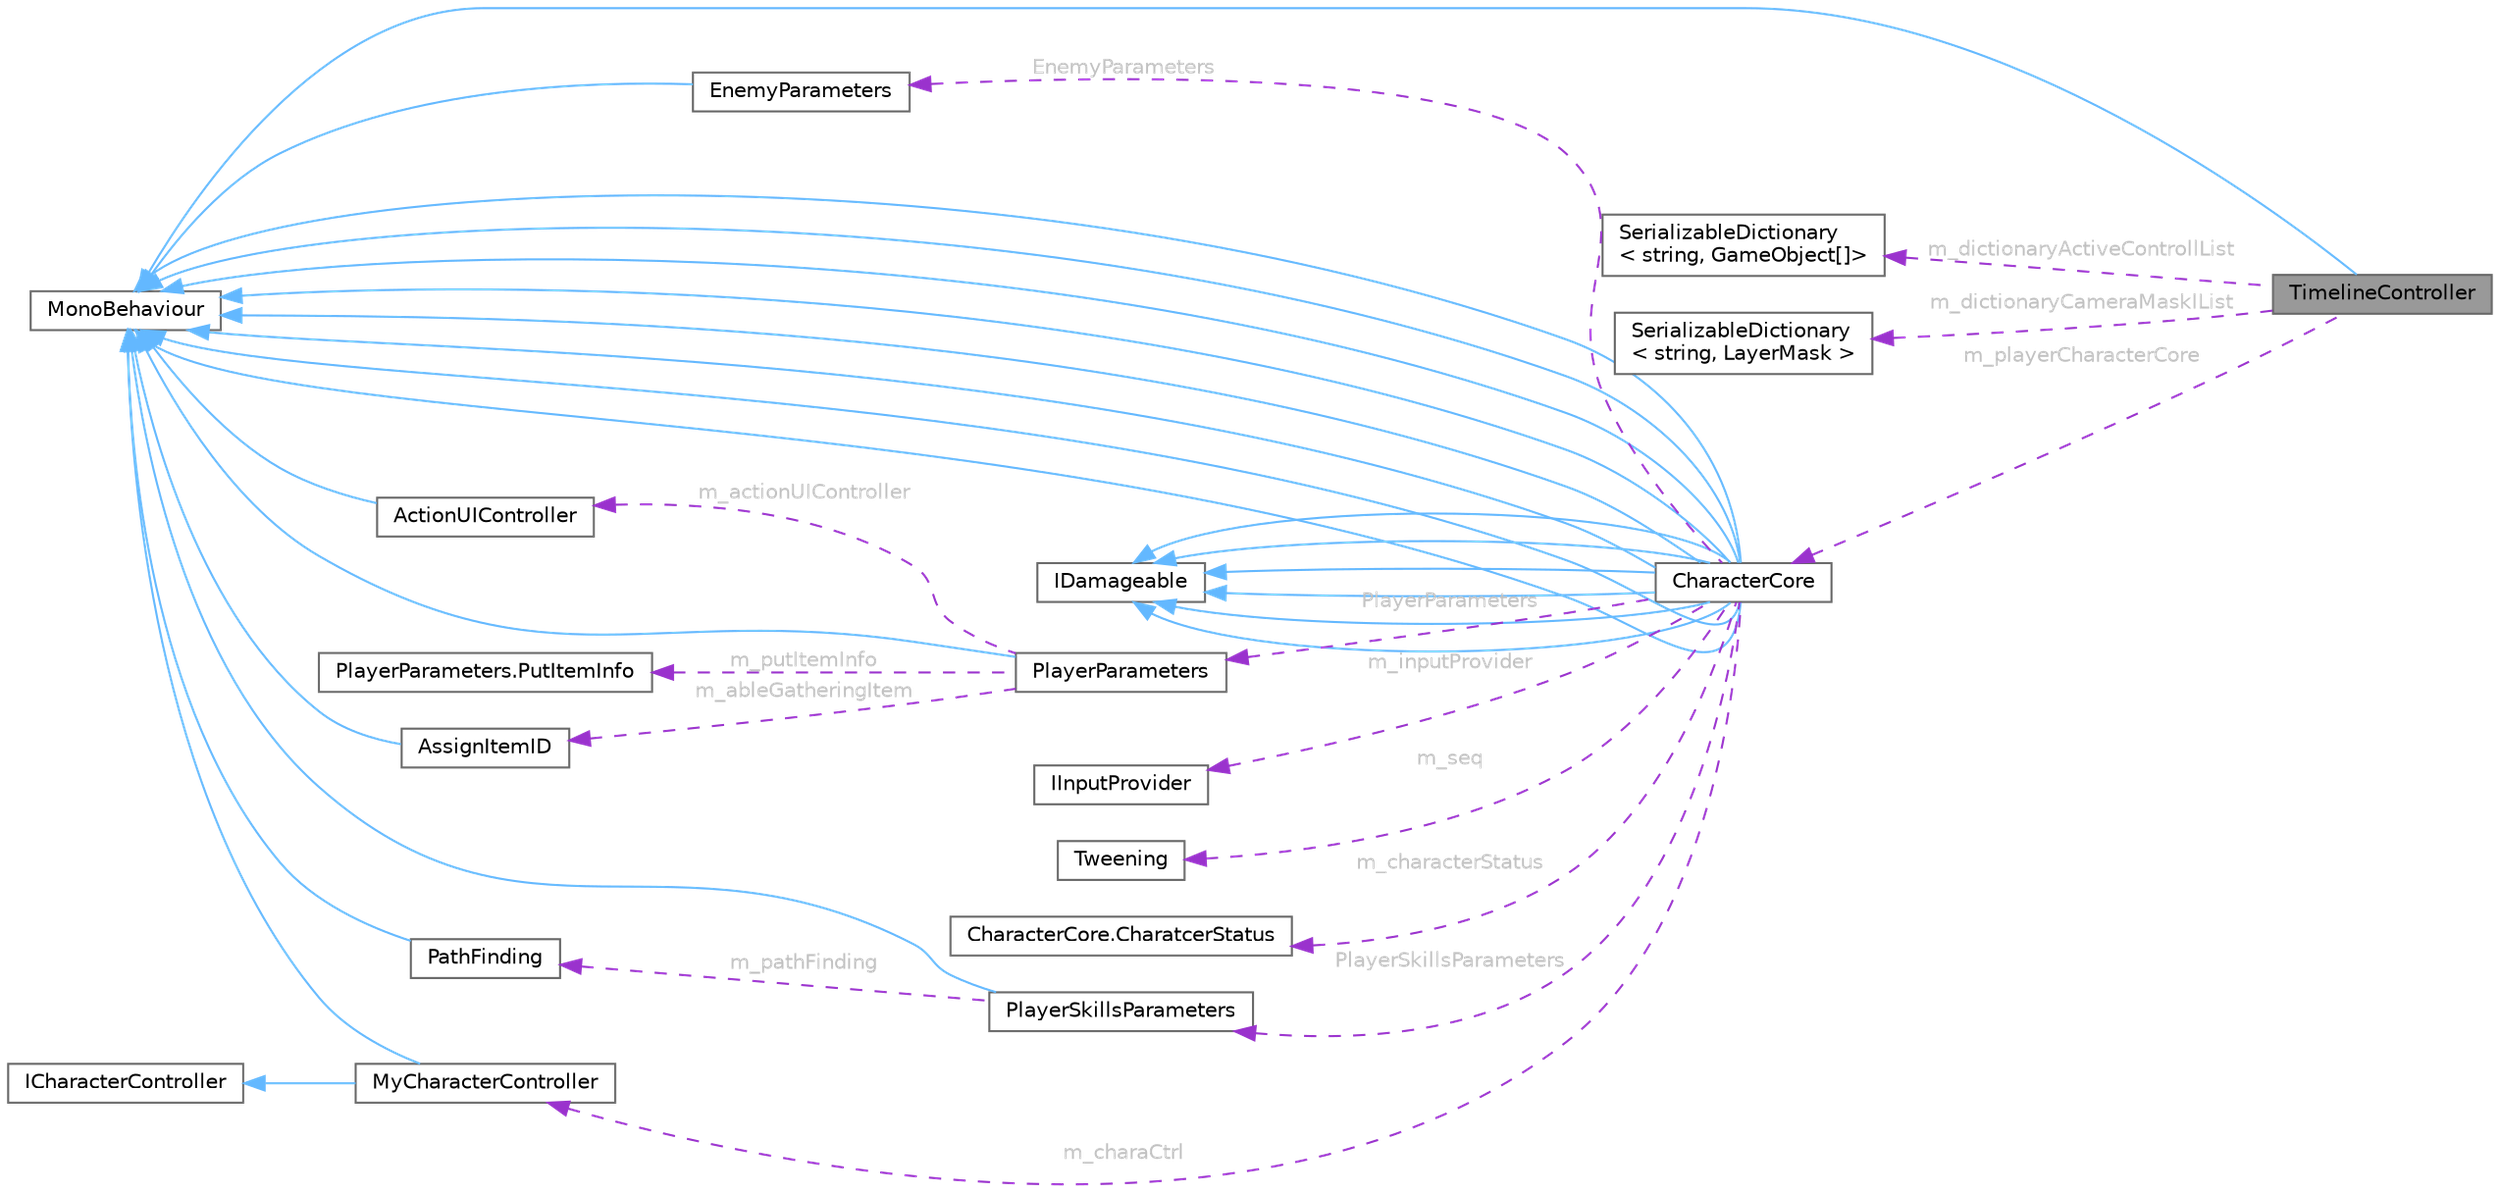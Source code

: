 digraph "TimelineController"
{
 // LATEX_PDF_SIZE
  bgcolor="transparent";
  edge [fontname=Helvetica,fontsize=10,labelfontname=Helvetica,labelfontsize=10];
  node [fontname=Helvetica,fontsize=10,shape=box,height=0.2,width=0.4];
  rankdir="LR";
  Node1 [id="Node000001",label="TimelineController",height=0.2,width=0.4,color="gray40", fillcolor="grey60", style="filled", fontcolor="black",tooltip=" "];
  Node2 -> Node1 [id="edge1_Node000001_Node000002",dir="back",color="steelblue1",style="solid",tooltip=" "];
  Node2 [id="Node000002",label="MonoBehaviour",height=0.2,width=0.4,color="gray40", fillcolor="white", style="filled",tooltip=" "];
  Node3 -> Node1 [id="edge2_Node000001_Node000003",dir="back",color="darkorchid3",style="dashed",tooltip=" ",label=" m_dictionaryActiveControllList",fontcolor="grey" ];
  Node3 [id="Node000003",label="SerializableDictionary\l\< string, GameObject[]\>",height=0.2,width=0.4,color="gray40", fillcolor="white", style="filled",URL="$class_serializable_dictionary.html",tooltip=" "];
  Node4 -> Node1 [id="edge3_Node000001_Node000004",dir="back",color="darkorchid3",style="dashed",tooltip=" ",label=" m_dictionaryCameraMasklList",fontcolor="grey" ];
  Node4 [id="Node000004",label="SerializableDictionary\l\< string, LayerMask \>",height=0.2,width=0.4,color="gray40", fillcolor="white", style="filled",URL="$class_serializable_dictionary.html",tooltip=" "];
  Node5 -> Node1 [id="edge4_Node000001_Node000005",dir="back",color="darkorchid3",style="dashed",tooltip=" ",label=" m_playerCharacterCore",fontcolor="grey" ];
  Node5 [id="Node000005",label="CharacterCore",height=0.2,width=0.4,color="gray40", fillcolor="white", style="filled",URL="$class_character_core.html",tooltip=" "];
  Node2 -> Node5 [id="edge5_Node000005_Node000002",dir="back",color="steelblue1",style="solid",tooltip=" "];
  Node6 -> Node5 [id="edge6_Node000005_Node000006",dir="back",color="steelblue1",style="solid",tooltip=" "];
  Node6 [id="Node000006",label="IDamageable",height=0.2,width=0.4,color="gray40", fillcolor="white", style="filled",URL="$interface_i_damageable.html",tooltip=" "];
  Node2 -> Node5 [id="edge7_Node000005_Node000002",dir="back",color="steelblue1",style="solid",tooltip=" "];
  Node6 -> Node5 [id="edge8_Node000005_Node000006",dir="back",color="steelblue1",style="solid",tooltip=" "];
  Node2 -> Node5 [id="edge9_Node000005_Node000002",dir="back",color="steelblue1",style="solid",tooltip=" "];
  Node6 -> Node5 [id="edge10_Node000005_Node000006",dir="back",color="steelblue1",style="solid",tooltip=" "];
  Node2 -> Node5 [id="edge11_Node000005_Node000002",dir="back",color="steelblue1",style="solid",tooltip=" "];
  Node6 -> Node5 [id="edge12_Node000005_Node000006",dir="back",color="steelblue1",style="solid",tooltip=" "];
  Node2 -> Node5 [id="edge13_Node000005_Node000002",dir="back",color="steelblue1",style="solid",tooltip=" "];
  Node6 -> Node5 [id="edge14_Node000005_Node000006",dir="back",color="steelblue1",style="solid",tooltip=" "];
  Node2 -> Node5 [id="edge15_Node000005_Node000002",dir="back",color="steelblue1",style="solid",tooltip=" "];
  Node6 -> Node5 [id="edge16_Node000005_Node000006",dir="back",color="steelblue1",style="solid",tooltip=" "];
  Node2 -> Node5 [id="edge17_Node000005_Node000002",dir="back",color="steelblue1",style="solid",tooltip=" "];
  Node2 -> Node5 [id="edge18_Node000005_Node000002",dir="back",color="steelblue1",style="solid",tooltip=" "];
  Node7 -> Node5 [id="edge19_Node000005_Node000007",dir="back",color="darkorchid3",style="dashed",tooltip=" ",label=" m_charaCtrl",fontcolor="grey" ];
  Node7 [id="Node000007",label="MyCharacterController",height=0.2,width=0.4,color="gray40", fillcolor="white", style="filled",URL="$class_my_character_controller.html",tooltip=" "];
  Node2 -> Node7 [id="edge20_Node000007_Node000002",dir="back",color="steelblue1",style="solid",tooltip=" "];
  Node8 -> Node7 [id="edge21_Node000007_Node000008",dir="back",color="steelblue1",style="solid",tooltip=" "];
  Node8 [id="Node000008",label="ICharacterController",height=0.2,width=0.4,color="gray40", fillcolor="white", style="filled",tooltip=" "];
  Node9 -> Node5 [id="edge22_Node000005_Node000009",dir="back",color="darkorchid3",style="dashed",tooltip=" ",label=" m_inputProvider",fontcolor="grey" ];
  Node9 [id="Node000009",label="IInputProvider",height=0.2,width=0.4,color="gray40", fillcolor="white", style="filled",URL="$interface_i_input_provider.html",tooltip=" "];
  Node10 -> Node5 [id="edge23_Node000005_Node000010",dir="back",color="darkorchid3",style="dashed",tooltip=" ",label=" m_seq",fontcolor="grey" ];
  Node10 [id="Node000010",label="Tweening",height=0.2,width=0.4,color="gray40", fillcolor="white", style="filled",tooltip=" "];
  Node11 -> Node5 [id="edge24_Node000005_Node000011",dir="back",color="darkorchid3",style="dashed",tooltip=" ",label=" m_characterStatus",fontcolor="grey" ];
  Node11 [id="Node000011",label="CharacterCore.CharatcerStatus",height=0.2,width=0.4,color="gray40", fillcolor="white", style="filled",URL="$struct_character_core_1_1_charatcer_status.html",tooltip=" "];
  Node12 -> Node5 [id="edge25_Node000005_Node000012",dir="back",color="darkorchid3",style="dashed",tooltip=" ",label=" PlayerParameters",fontcolor="grey" ];
  Node12 [id="Node000012",label="PlayerParameters",height=0.2,width=0.4,color="gray40", fillcolor="white", style="filled",URL="$class_player_parameters.html",tooltip=" "];
  Node2 -> Node12 [id="edge26_Node000012_Node000002",dir="back",color="steelblue1",style="solid",tooltip=" "];
  Node13 -> Node12 [id="edge27_Node000012_Node000013",dir="back",color="darkorchid3",style="dashed",tooltip=" ",label=" m_putItemInfo",fontcolor="grey" ];
  Node13 [id="Node000013",label="PlayerParameters.PutItemInfo",height=0.2,width=0.4,color="gray40", fillcolor="white", style="filled",URL="$struct_player_parameters_1_1_put_item_info.html",tooltip=" "];
  Node14 -> Node12 [id="edge28_Node000012_Node000014",dir="back",color="darkorchid3",style="dashed",tooltip=" ",label=" m_ableGatheringItem",fontcolor="grey" ];
  Node14 [id="Node000014",label="AssignItemID",height=0.2,width=0.4,color="gray40", fillcolor="white", style="filled",URL="$class_assign_item_i_d.html",tooltip=" "];
  Node2 -> Node14 [id="edge29_Node000014_Node000002",dir="back",color="steelblue1",style="solid",tooltip=" "];
  Node15 -> Node12 [id="edge30_Node000012_Node000015",dir="back",color="darkorchid3",style="dashed",tooltip=" ",label=" m_actionUIController",fontcolor="grey" ];
  Node15 [id="Node000015",label="ActionUIController",height=0.2,width=0.4,color="gray40", fillcolor="white", style="filled",URL="$class_action_u_i_controller.html",tooltip=" "];
  Node2 -> Node15 [id="edge31_Node000015_Node000002",dir="back",color="steelblue1",style="solid",tooltip=" "];
  Node16 -> Node5 [id="edge32_Node000005_Node000016",dir="back",color="darkorchid3",style="dashed",tooltip=" ",label=" EnemyParameters",fontcolor="grey" ];
  Node16 [id="Node000016",label="EnemyParameters",height=0.2,width=0.4,color="gray40", fillcolor="white", style="filled",URL="$class_enemy_parameters.html",tooltip=" "];
  Node2 -> Node16 [id="edge33_Node000016_Node000002",dir="back",color="steelblue1",style="solid",tooltip=" "];
  Node17 -> Node5 [id="edge34_Node000005_Node000017",dir="back",color="darkorchid3",style="dashed",tooltip=" ",label=" PlayerSkillsParameters",fontcolor="grey" ];
  Node17 [id="Node000017",label="PlayerSkillsParameters",height=0.2,width=0.4,color="gray40", fillcolor="white", style="filled",URL="$class_player_skills_parameters.html",tooltip=" "];
  Node2 -> Node17 [id="edge35_Node000017_Node000002",dir="back",color="steelblue1",style="solid",tooltip=" "];
  Node18 -> Node17 [id="edge36_Node000017_Node000018",dir="back",color="darkorchid3",style="dashed",tooltip=" ",label=" m_pathFinding",fontcolor="grey" ];
  Node18 [id="Node000018",label="PathFinding",height=0.2,width=0.4,color="gray40", fillcolor="white", style="filled",URL="$class_path_finding.html",tooltip=" "];
  Node2 -> Node18 [id="edge37_Node000018_Node000002",dir="back",color="steelblue1",style="solid",tooltip=" "];
}
